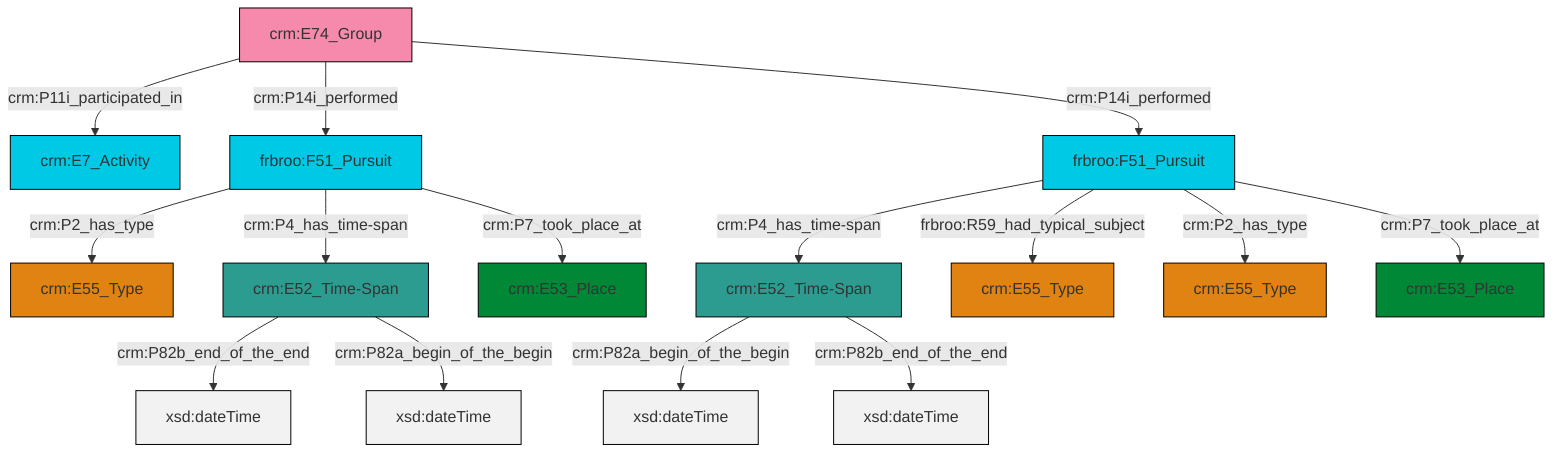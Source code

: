 graph TD
classDef Literal fill:#f2f2f2,stroke:#000000;
classDef CRM_Entity fill:#FFFFFF,stroke:#000000;
classDef Temporal_Entity fill:#00C9E6, stroke:#000000;
classDef Type fill:#E18312, stroke:#000000;
classDef Time-Span fill:#2C9C91, stroke:#000000;
classDef Appellation fill:#FFEB7F, stroke:#000000;
classDef Place fill:#008836, stroke:#000000;
classDef Persistent_Item fill:#B266B2, stroke:#000000;
classDef Conceptual_Object fill:#FFD700, stroke:#000000;
classDef Physical_Thing fill:#D2B48C, stroke:#000000;
classDef Actor fill:#f58aad, stroke:#000000;
classDef PC_Classes fill:#4ce600, stroke:#000000;
classDef Multi fill:#cccccc,stroke:#000000;

0["frbroo:F51_Pursuit"]:::Temporal_Entity -->|crm:P2_has_type| 1["crm:E55_Type"]:::Type
0["frbroo:F51_Pursuit"]:::Temporal_Entity -->|crm:P4_has_time-span| 5["crm:E52_Time-Span"]:::Time-Span
11["frbroo:F51_Pursuit"]:::Temporal_Entity -->|crm:P4_has_time-span| 2["crm:E52_Time-Span"]:::Time-Span
5["crm:E52_Time-Span"]:::Time-Span -->|crm:P82b_end_of_the_end| 12[xsd:dateTime]:::Literal
11["frbroo:F51_Pursuit"]:::Temporal_Entity -->|frbroo:R59_had_typical_subject| 13["crm:E55_Type"]:::Type
14["crm:E74_Group"]:::Actor -->|crm:P11i_participated_in| 15["crm:E7_Activity"]:::Temporal_Entity
5["crm:E52_Time-Span"]:::Time-Span -->|crm:P82a_begin_of_the_begin| 17[xsd:dateTime]:::Literal
11["frbroo:F51_Pursuit"]:::Temporal_Entity -->|crm:P2_has_type| 19["crm:E55_Type"]:::Type
14["crm:E74_Group"]:::Actor -->|crm:P14i_performed| 0["frbroo:F51_Pursuit"]:::Temporal_Entity
14["crm:E74_Group"]:::Actor -->|crm:P14i_performed| 11["frbroo:F51_Pursuit"]:::Temporal_Entity
2["crm:E52_Time-Span"]:::Time-Span -->|crm:P82a_begin_of_the_begin| 22[xsd:dateTime]:::Literal
2["crm:E52_Time-Span"]:::Time-Span -->|crm:P82b_end_of_the_end| 23[xsd:dateTime]:::Literal
11["frbroo:F51_Pursuit"]:::Temporal_Entity -->|crm:P7_took_place_at| 9["crm:E53_Place"]:::Place
0["frbroo:F51_Pursuit"]:::Temporal_Entity -->|crm:P7_took_place_at| 7["crm:E53_Place"]:::Place